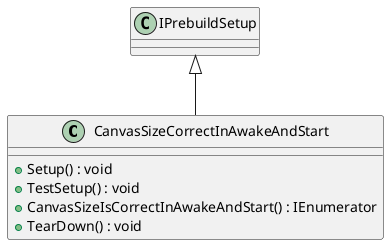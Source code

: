 @startuml
class CanvasSizeCorrectInAwakeAndStart {
    + Setup() : void
    + TestSetup() : void
    + CanvasSizeIsCorrectInAwakeAndStart() : IEnumerator
    + TearDown() : void
}
IPrebuildSetup <|-- CanvasSizeCorrectInAwakeAndStart
@enduml
